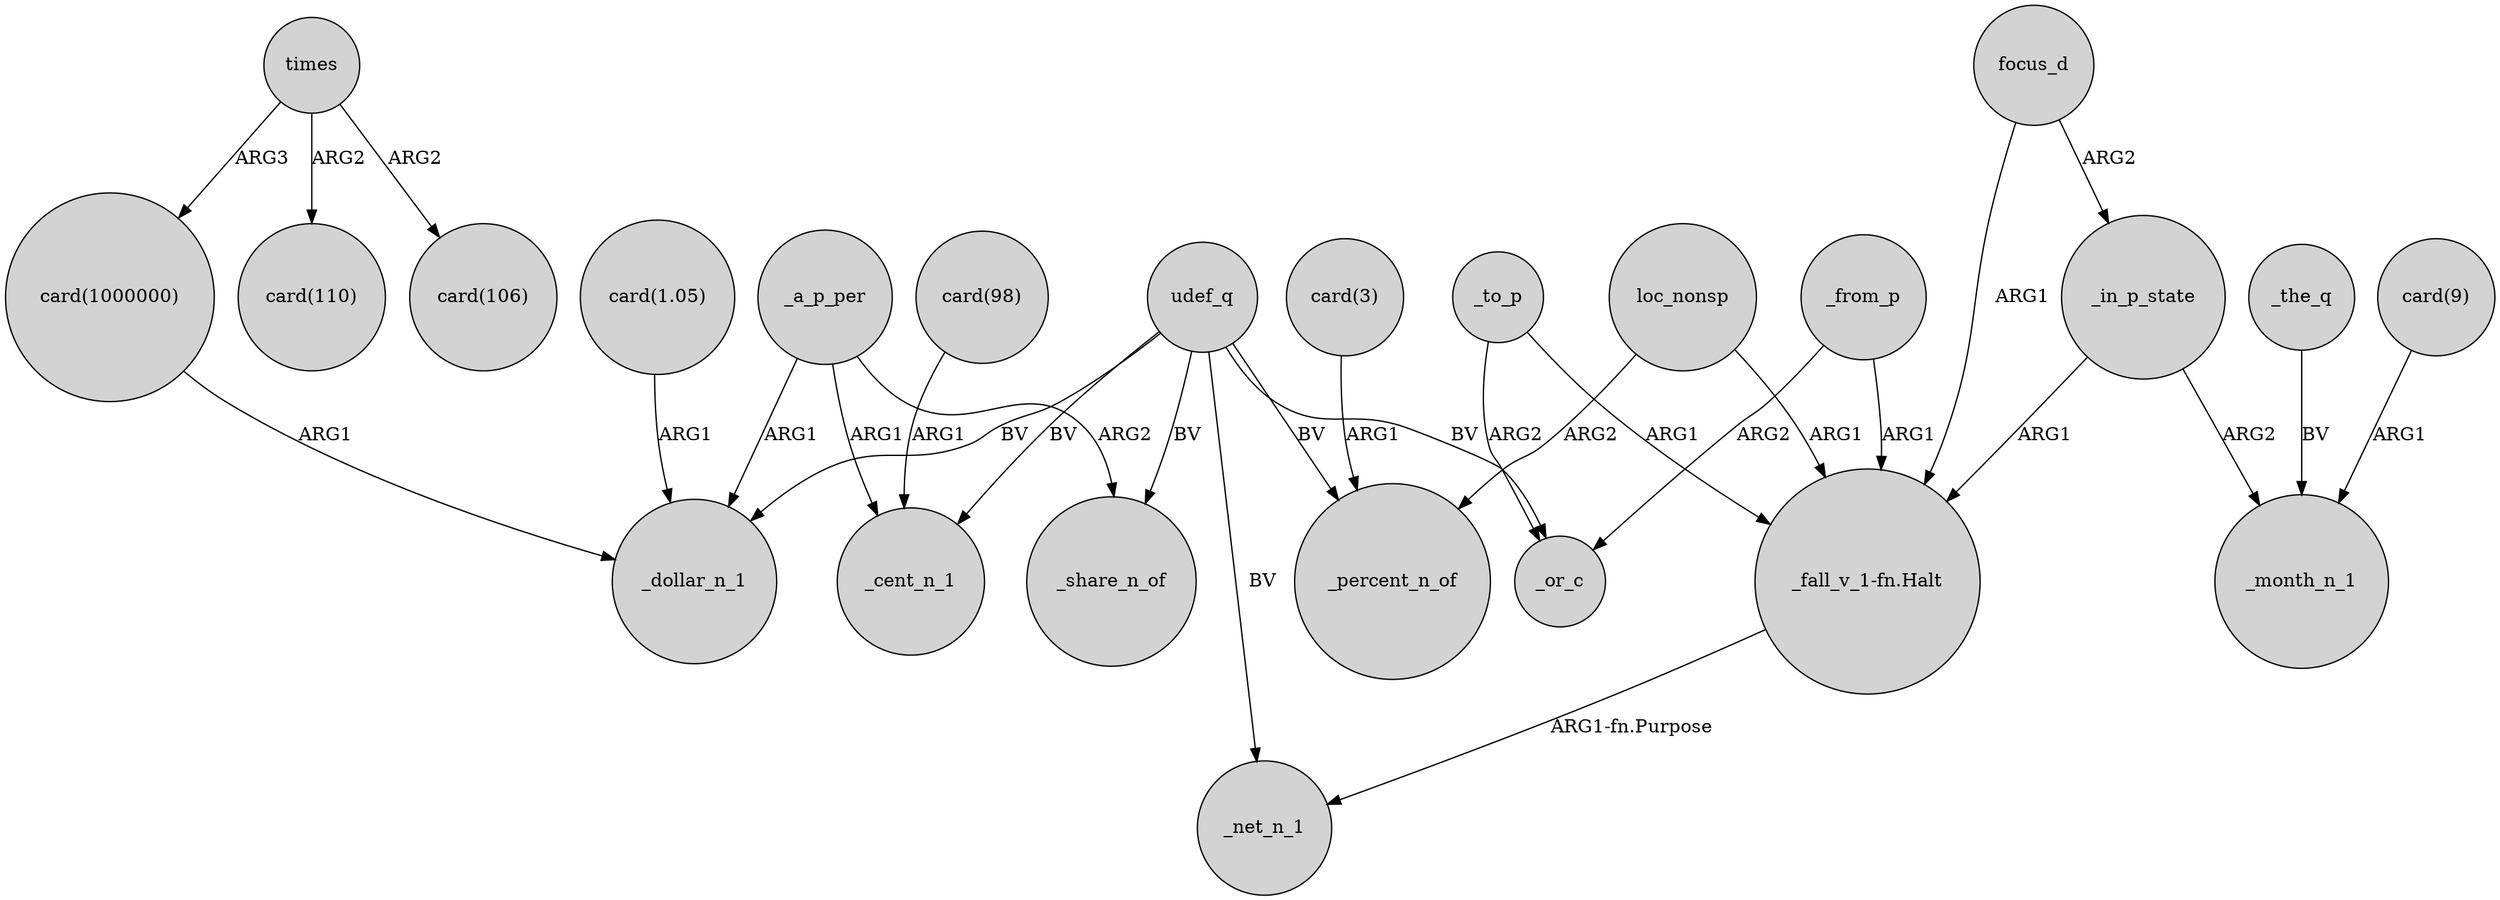digraph {
	node [shape=circle style=filled]
	_to_p -> _or_c [label=ARG2]
	focus_d -> _in_p_state [label=ARG2]
	_a_p_per -> _cent_n_1 [label=ARG1]
	_the_q -> _month_n_1 [label=BV]
	focus_d -> "_fall_v_1-fn.Halt" [label=ARG1]
	"card(3)" -> _percent_n_of [label=ARG1]
	times -> "card(1000000)" [label=ARG3]
	udef_q -> _cent_n_1 [label=BV]
	udef_q -> _or_c [label=BV]
	times -> "card(106)" [label=ARG2]
	loc_nonsp -> "_fall_v_1-fn.Halt" [label=ARG1]
	"_fall_v_1-fn.Halt" -> _net_n_1 [label="ARG1-fn.Purpose"]
	_a_p_per -> _share_n_of [label=ARG2]
	udef_q -> _percent_n_of [label=BV]
	udef_q -> _share_n_of [label=BV]
	udef_q -> _net_n_1 [label=BV]
	udef_q -> _dollar_n_1 [label=BV]
	_in_p_state -> "_fall_v_1-fn.Halt" [label=ARG1]
	_from_p -> "_fall_v_1-fn.Halt" [label=ARG1]
	"card(1000000)" -> _dollar_n_1 [label=ARG1]
	_from_p -> _or_c [label=ARG2]
	_a_p_per -> _dollar_n_1 [label=ARG1]
	_in_p_state -> _month_n_1 [label=ARG2]
	"card(9)" -> _month_n_1 [label=ARG1]
	times -> "card(110)" [label=ARG2]
	"card(1.05)" -> _dollar_n_1 [label=ARG1]
	_to_p -> "_fall_v_1-fn.Halt" [label=ARG1]
	"card(98)" -> _cent_n_1 [label=ARG1]
	loc_nonsp -> _percent_n_of [label=ARG2]
}
